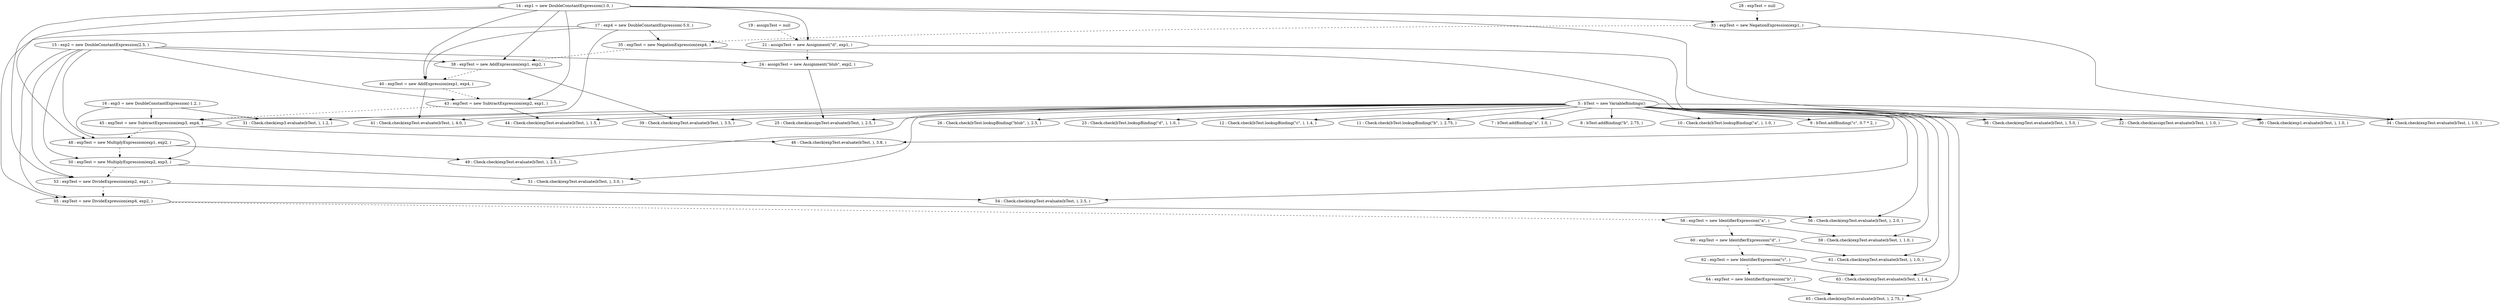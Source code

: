 digraph G {
"5 : bTest = new VariableBindings()"
"5 : bTest = new VariableBindings()" -> "54 : Check.check(expTest.evaluate(bTest, ), 2.5, )"
"5 : bTest = new VariableBindings()" -> "31 : Check.check(exp3.evaluate(bTest, ), 1.2, )"
"5 : bTest = new VariableBindings()" -> "46 : Check.check(expTest.evaluate(bTest, ), 3.8, )"
"5 : bTest = new VariableBindings()" -> "36 : Check.check(expTest.evaluate(bTest, ), 5.0, )"
"5 : bTest = new VariableBindings()" -> "39 : Check.check(expTest.evaluate(bTest, ), 3.5, )"
"5 : bTest = new VariableBindings()" -> "30 : Check.check(exp1.evaluate(bTest, ), 1.0, )"
"5 : bTest = new VariableBindings()" -> "59 : Check.check(expTest.evaluate(bTest, ), 1.0, )"
"5 : bTest = new VariableBindings()" -> "26 : Check.check(bTest.lookupBinding(\"blub\", ), 2.5, )"
"5 : bTest = new VariableBindings()" -> "49 : Check.check(expTest.evaluate(bTest, ), 2.5, )"
"5 : bTest = new VariableBindings()" -> "44 : Check.check(expTest.evaluate(bTest, ), 1.5, )"
"5 : bTest = new VariableBindings()" -> "56 : Check.check(expTest.evaluate(bTest, ), 2.0, )"
"5 : bTest = new VariableBindings()" -> "65 : Check.check(expTest.evaluate(bTest, ), 2.75, )"
"5 : bTest = new VariableBindings()" -> "23 : Check.check(bTest.lookupBinding(\"d\", ), 1.0, )"
"5 : bTest = new VariableBindings()" -> "25 : Check.check(assignTest.evaluate(bTest, ), 2.5, )"
"5 : bTest = new VariableBindings()" -> "12 : Check.check(bTest.lookupBinding(\"c\", ), 1.4, )"
"5 : bTest = new VariableBindings()" -> "34 : Check.check(expTest.evaluate(bTest, ), 1.0, )"
"5 : bTest = new VariableBindings()" -> "51 : Check.check(expTest.evaluate(bTest, ), 3.0, )"
"5 : bTest = new VariableBindings()" -> "11 : Check.check(bTest.lookupBinding(\"b\", ), 2.75, )"
"5 : bTest = new VariableBindings()" -> "61 : Check.check(expTest.evaluate(bTest, ), 1.0, )"
"5 : bTest = new VariableBindings()" -> "63 : Check.check(expTest.evaluate(bTest, ), 1.4, )"
"5 : bTest = new VariableBindings()" -> "41 : Check.check(expTest.evaluate(bTest, ), 4.0, )"
"5 : bTest = new VariableBindings()" -> "7 : bTest.addBinding(\"a\", 1.0, )"
"5 : bTest = new VariableBindings()" -> "8 : bTest.addBinding(\"b\", 2.75, )"
"5 : bTest = new VariableBindings()" -> "10 : Check.check(bTest.lookupBinding(\"a\", ), 1.0, )"
"5 : bTest = new VariableBindings()" -> "22 : Check.check(assignTest.evaluate(bTest, ), 1.0, )"
"5 : bTest = new VariableBindings()" -> "9 : bTest.addBinding(\"c\", 0.7 * 2, )"
"7 : bTest.addBinding(\"a\", 1.0, )"
"8 : bTest.addBinding(\"b\", 2.75, )"
"9 : bTest.addBinding(\"c\", 0.7 * 2, )"
"10 : Check.check(bTest.lookupBinding(\"a\", ), 1.0, )"
"11 : Check.check(bTest.lookupBinding(\"b\", ), 2.75, )"
"12 : Check.check(bTest.lookupBinding(\"c\", ), 1.4, )"
"14 : exp1 = new DoubleConstantExpression(1.0, )"
"14 : exp1 = new DoubleConstantExpression(1.0, )" -> "43 : expTest = new SubtractExpression(exp2, exp1, )"
"14 : exp1 = new DoubleConstantExpression(1.0, )" -> "21 : assignTest = new Assignment(\"d\", exp1, )"
"14 : exp1 = new DoubleConstantExpression(1.0, )" -> "40 : expTest = new AddExpression(exp1, exp4, )"
"14 : exp1 = new DoubleConstantExpression(1.0, )" -> "38 : expTest = new AddExpression(exp1, exp2, )"
"14 : exp1 = new DoubleConstantExpression(1.0, )" -> "30 : Check.check(exp1.evaluate(bTest, ), 1.0, )"
"14 : exp1 = new DoubleConstantExpression(1.0, )" -> "48 : expTest = new MultiplyExpression(exp1, exp2, )"
"14 : exp1 = new DoubleConstantExpression(1.0, )" -> "33 : expTest = new NegationExpression(exp1, )"
"14 : exp1 = new DoubleConstantExpression(1.0, )" -> "53 : expTest = new DivideExpression(exp2, exp1, )"
"15 : exp2 = new DoubleConstantExpression(2.5, )"
"15 : exp2 = new DoubleConstantExpression(2.5, )" -> "43 : expTest = new SubtractExpression(exp2, exp1, )"
"15 : exp2 = new DoubleConstantExpression(2.5, )" -> "55 : expTest = new DivideExpression(exp4, exp2, )"
"15 : exp2 = new DoubleConstantExpression(2.5, )" -> "38 : expTest = new AddExpression(exp1, exp2, )"
"15 : exp2 = new DoubleConstantExpression(2.5, )" -> "50 : expTest = new MultiplyExpression(exp2, exp3, )"
"15 : exp2 = new DoubleConstantExpression(2.5, )" -> "24 : assignTest = new Assignment(\"blub\", exp2, )"
"15 : exp2 = new DoubleConstantExpression(2.5, )" -> "48 : expTest = new MultiplyExpression(exp1, exp2, )"
"15 : exp2 = new DoubleConstantExpression(2.5, )" -> "53 : expTest = new DivideExpression(exp2, exp1, )"
"16 : exp3 = new DoubleConstantExpression(-1.2, )"
"16 : exp3 = new DoubleConstantExpression(-1.2, )" -> "45 : expTest = new SubtractExpression(exp3, exp4, )"
"16 : exp3 = new DoubleConstantExpression(-1.2, )" -> "50 : expTest = new MultiplyExpression(exp2, exp3, )"
"16 : exp3 = new DoubleConstantExpression(-1.2, )" -> "31 : Check.check(exp3.evaluate(bTest, ), 1.2, )"
"17 : exp4 = new DoubleConstantExpression(-5.0, )"
"17 : exp4 = new DoubleConstantExpression(-5.0, )" -> "55 : expTest = new DivideExpression(exp4, exp2, )"
"17 : exp4 = new DoubleConstantExpression(-5.0, )" -> "40 : expTest = new AddExpression(exp1, exp4, )"
"17 : exp4 = new DoubleConstantExpression(-5.0, )" -> "45 : expTest = new SubtractExpression(exp3, exp4, )"
"17 : exp4 = new DoubleConstantExpression(-5.0, )" -> "35 : expTest = new NegationExpression(exp4, )"
"19 : assignTest = null"
"19 : assignTest = null" -> "21 : assignTest = new Assignment(\"d\", exp1, )" [style=dashed]
"21 : assignTest = new Assignment(\"d\", exp1, )"
"21 : assignTest = new Assignment(\"d\", exp1, )" -> "22 : Check.check(assignTest.evaluate(bTest, ), 1.0, )"
"21 : assignTest = new Assignment(\"d\", exp1, )" -> "24 : assignTest = new Assignment(\"blub\", exp2, )" [style=dashed]
"22 : Check.check(assignTest.evaluate(bTest, ), 1.0, )"
"23 : Check.check(bTest.lookupBinding(\"d\", ), 1.0, )"
"24 : assignTest = new Assignment(\"blub\", exp2, )"
"24 : assignTest = new Assignment(\"blub\", exp2, )" -> "25 : Check.check(assignTest.evaluate(bTest, ), 2.5, )"
"25 : Check.check(assignTest.evaluate(bTest, ), 2.5, )"
"26 : Check.check(bTest.lookupBinding(\"blub\", ), 2.5, )"
"28 : expTest = null"
"28 : expTest = null" -> "33 : expTest = new NegationExpression(exp1, )" [style=dashed]
"30 : Check.check(exp1.evaluate(bTest, ), 1.0, )"
"31 : Check.check(exp3.evaluate(bTest, ), 1.2, )"
"33 : expTest = new NegationExpression(exp1, )"
"33 : expTest = new NegationExpression(exp1, )" -> "34 : Check.check(expTest.evaluate(bTest, ), 1.0, )"
"33 : expTest = new NegationExpression(exp1, )" -> "35 : expTest = new NegationExpression(exp4, )" [style=dashed]
"34 : Check.check(expTest.evaluate(bTest, ), 1.0, )"
"35 : expTest = new NegationExpression(exp4, )"
"35 : expTest = new NegationExpression(exp4, )" -> "36 : Check.check(expTest.evaluate(bTest, ), 5.0, )"
"35 : expTest = new NegationExpression(exp4, )" -> "38 : expTest = new AddExpression(exp1, exp2, )" [style=dashed]
"36 : Check.check(expTest.evaluate(bTest, ), 5.0, )"
"38 : expTest = new AddExpression(exp1, exp2, )"
"38 : expTest = new AddExpression(exp1, exp2, )" -> "39 : Check.check(expTest.evaluate(bTest, ), 3.5, )"
"38 : expTest = new AddExpression(exp1, exp2, )" -> "40 : expTest = new AddExpression(exp1, exp4, )" [style=dashed]
"39 : Check.check(expTest.evaluate(bTest, ), 3.5, )"
"40 : expTest = new AddExpression(exp1, exp4, )"
"40 : expTest = new AddExpression(exp1, exp4, )" -> "41 : Check.check(expTest.evaluate(bTest, ), 4.0, )"
"40 : expTest = new AddExpression(exp1, exp4, )" -> "43 : expTest = new SubtractExpression(exp2, exp1, )" [style=dashed]
"41 : Check.check(expTest.evaluate(bTest, ), 4.0, )"
"43 : expTest = new SubtractExpression(exp2, exp1, )"
"43 : expTest = new SubtractExpression(exp2, exp1, )" -> "44 : Check.check(expTest.evaluate(bTest, ), 1.5, )"
"43 : expTest = new SubtractExpression(exp2, exp1, )" -> "45 : expTest = new SubtractExpression(exp3, exp4, )" [style=dashed]
"44 : Check.check(expTest.evaluate(bTest, ), 1.5, )"
"45 : expTest = new SubtractExpression(exp3, exp4, )"
"45 : expTest = new SubtractExpression(exp3, exp4, )" -> "46 : Check.check(expTest.evaluate(bTest, ), 3.8, )"
"45 : expTest = new SubtractExpression(exp3, exp4, )" -> "48 : expTest = new MultiplyExpression(exp1, exp2, )" [style=dashed]
"46 : Check.check(expTest.evaluate(bTest, ), 3.8, )"
"48 : expTest = new MultiplyExpression(exp1, exp2, )"
"48 : expTest = new MultiplyExpression(exp1, exp2, )" -> "49 : Check.check(expTest.evaluate(bTest, ), 2.5, )"
"48 : expTest = new MultiplyExpression(exp1, exp2, )" -> "50 : expTest = new MultiplyExpression(exp2, exp3, )" [style=dashed]
"49 : Check.check(expTest.evaluate(bTest, ), 2.5, )"
"50 : expTest = new MultiplyExpression(exp2, exp3, )"
"50 : expTest = new MultiplyExpression(exp2, exp3, )" -> "51 : Check.check(expTest.evaluate(bTest, ), 3.0, )"
"50 : expTest = new MultiplyExpression(exp2, exp3, )" -> "53 : expTest = new DivideExpression(exp2, exp1, )" [style=dashed]
"51 : Check.check(expTest.evaluate(bTest, ), 3.0, )"
"53 : expTest = new DivideExpression(exp2, exp1, )"
"53 : expTest = new DivideExpression(exp2, exp1, )" -> "54 : Check.check(expTest.evaluate(bTest, ), 2.5, )"
"53 : expTest = new DivideExpression(exp2, exp1, )" -> "55 : expTest = new DivideExpression(exp4, exp2, )" [style=dashed]
"54 : Check.check(expTest.evaluate(bTest, ), 2.5, )"
"55 : expTest = new DivideExpression(exp4, exp2, )"
"55 : expTest = new DivideExpression(exp4, exp2, )" -> "56 : Check.check(expTest.evaluate(bTest, ), 2.0, )"
"55 : expTest = new DivideExpression(exp4, exp2, )" -> "58 : expTest = new IdentifierExpression(\"a\", )" [style=dashed]
"56 : Check.check(expTest.evaluate(bTest, ), 2.0, )"
"58 : expTest = new IdentifierExpression(\"a\", )"
"58 : expTest = new IdentifierExpression(\"a\", )" -> "59 : Check.check(expTest.evaluate(bTest, ), 1.0, )"
"58 : expTest = new IdentifierExpression(\"a\", )" -> "60 : expTest = new IdentifierExpression(\"d\", )" [style=dashed]
"59 : Check.check(expTest.evaluate(bTest, ), 1.0, )"
"60 : expTest = new IdentifierExpression(\"d\", )"
"60 : expTest = new IdentifierExpression(\"d\", )" -> "61 : Check.check(expTest.evaluate(bTest, ), 1.0, )"
"60 : expTest = new IdentifierExpression(\"d\", )" -> "62 : expTest = new IdentifierExpression(\"c\", )" [style=dashed]
"61 : Check.check(expTest.evaluate(bTest, ), 1.0, )"
"62 : expTest = new IdentifierExpression(\"c\", )"
"62 : expTest = new IdentifierExpression(\"c\", )" -> "63 : Check.check(expTest.evaluate(bTest, ), 1.4, )"
"62 : expTest = new IdentifierExpression(\"c\", )" -> "64 : expTest = new IdentifierExpression(\"b\", )" [style=dashed]
"63 : Check.check(expTest.evaluate(bTest, ), 1.4, )"
"64 : expTest = new IdentifierExpression(\"b\", )"
"64 : expTest = new IdentifierExpression(\"b\", )" -> "65 : Check.check(expTest.evaluate(bTest, ), 2.75, )"
"65 : Check.check(expTest.evaluate(bTest, ), 2.75, )"
}